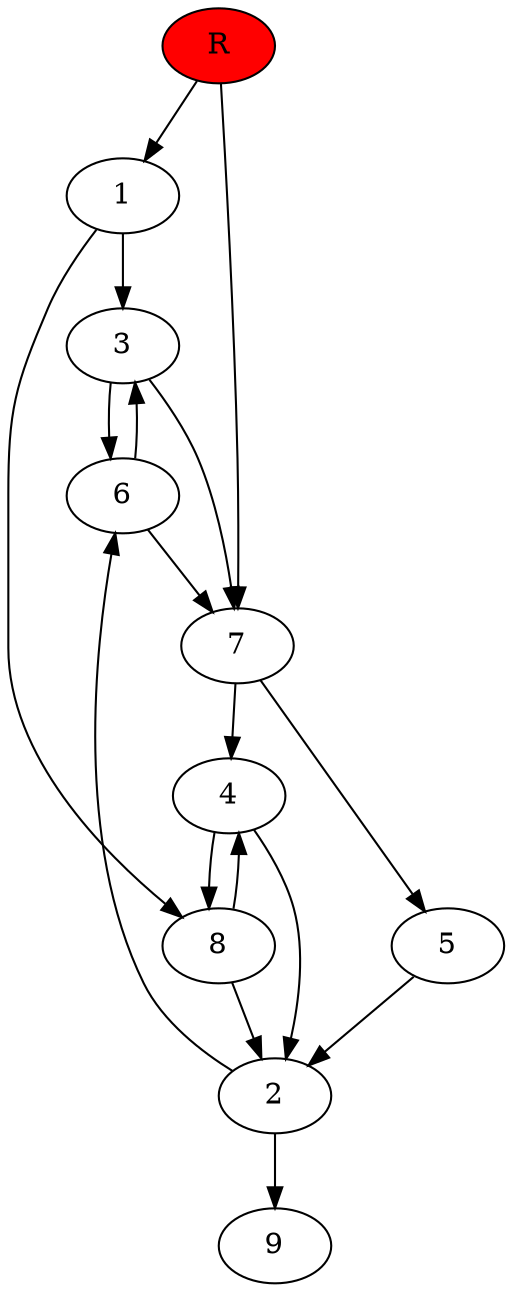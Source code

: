digraph prb35611 {
	1
	2
	3
	4
	5
	6
	7
	8
	R [fillcolor="#ff0000" style=filled]
	1 -> 3
	1 -> 8
	2 -> 6
	2 -> 9
	3 -> 6
	3 -> 7
	4 -> 2
	4 -> 8
	5 -> 2
	6 -> 3
	6 -> 7
	7 -> 4
	7 -> 5
	8 -> 2
	8 -> 4
	R -> 1
	R -> 7
}
